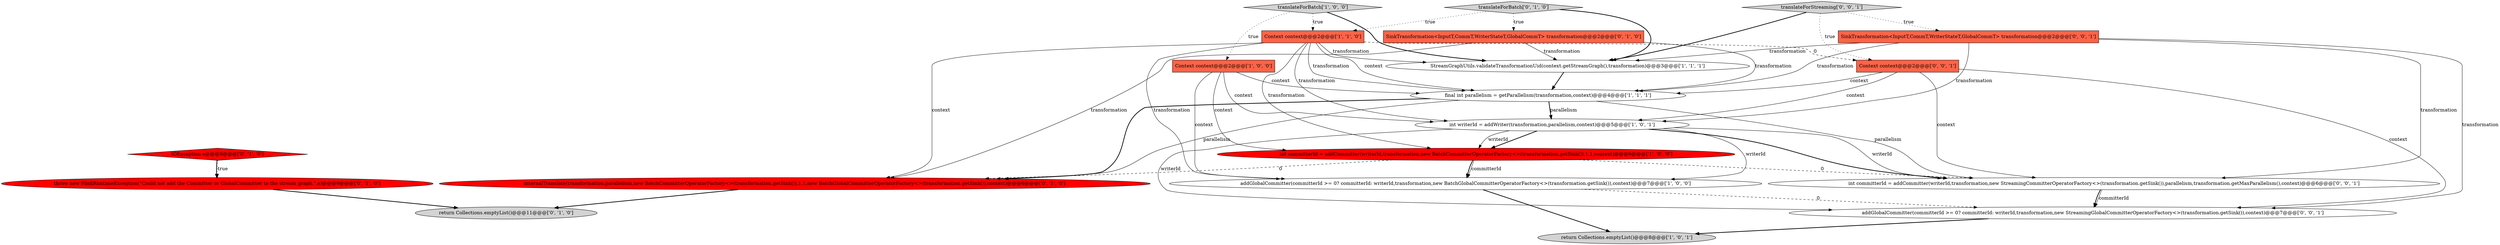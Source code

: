 digraph {
10 [style = filled, label = "IOException e@@@8@@@['0', '1', '0']", fillcolor = red, shape = diamond image = "AAA1AAABBB2BBB"];
19 [style = filled, label = "translateForStreaming['0', '0', '1']", fillcolor = lightgray, shape = diamond image = "AAA0AAABBB3BBB"];
15 [style = filled, label = "SinkTransformation<InputT,CommT,WriterStateT,GlobalCommT> transformation@@@2@@@['0', '0', '1']", fillcolor = tomato, shape = box image = "AAA0AAABBB3BBB"];
17 [style = filled, label = "Context context@@@2@@@['0', '0', '1']", fillcolor = tomato, shape = box image = "AAA0AAABBB3BBB"];
18 [style = filled, label = "addGlobalCommitter(committerId >= 0? committerId: writerId,transformation,new StreamingGlobalCommitterOperatorFactory<>(transformation.getSink()),context)@@@7@@@['0', '0', '1']", fillcolor = white, shape = ellipse image = "AAA0AAABBB3BBB"];
1 [style = filled, label = "translateForBatch['1', '0', '0']", fillcolor = lightgray, shape = diamond image = "AAA0AAABBB1BBB"];
8 [style = filled, label = "return Collections.emptyList()@@@8@@@['1', '0', '1']", fillcolor = lightgray, shape = ellipse image = "AAA0AAABBB1BBB"];
5 [style = filled, label = "int writerId = addWriter(transformation,parallelism,context)@@@5@@@['1', '0', '1']", fillcolor = white, shape = ellipse image = "AAA0AAABBB1BBB"];
11 [style = filled, label = "return Collections.emptyList()@@@11@@@['0', '1', '0']", fillcolor = lightgray, shape = ellipse image = "AAA0AAABBB2BBB"];
12 [style = filled, label = "internalTranslate(transformation,parallelism,new BatchCommitterOperatorFactory<>(transformation.getSink()),1,1,new BatchGlobalCommitterOperatorFactory<>(transformation.getSink()),context)@@@6@@@['0', '1', '0']", fillcolor = red, shape = ellipse image = "AAA1AAABBB2BBB"];
16 [style = filled, label = "int committerId = addCommitter(writerId,transformation,new StreamingCommitterOperatorFactory<>(transformation.getSink()),parallelism,transformation.getMaxParallelism(),context)@@@6@@@['0', '0', '1']", fillcolor = white, shape = ellipse image = "AAA0AAABBB3BBB"];
3 [style = filled, label = "addGlobalCommitter(committerId >= 0? committerId: writerId,transformation,new BatchGlobalCommitterOperatorFactory<>(transformation.getSink()),context)@@@7@@@['1', '0', '0']", fillcolor = white, shape = ellipse image = "AAA0AAABBB1BBB"];
4 [style = filled, label = "int committerId = addCommitter(writerId,transformation,new BatchCommitterOperatorFactory<>(transformation.getSink()),1,1,context)@@@6@@@['1', '0', '0']", fillcolor = red, shape = ellipse image = "AAA1AAABBB1BBB"];
9 [style = filled, label = "SinkTransformation<InputT,CommT,WriterStateT,GlobalCommT> transformation@@@2@@@['0', '1', '0']", fillcolor = tomato, shape = box image = "AAA0AAABBB2BBB"];
6 [style = filled, label = "Context context@@@2@@@['1', '1', '0']", fillcolor = tomato, shape = box image = "AAA0AAABBB1BBB"];
13 [style = filled, label = "throw new FlinkRuntimeException(\"Could not add the Committer or GlobalCommitter to the stream graph.\",e)@@@9@@@['0', '1', '0']", fillcolor = red, shape = ellipse image = "AAA1AAABBB2BBB"];
14 [style = filled, label = "translateForBatch['0', '1', '0']", fillcolor = lightgray, shape = diamond image = "AAA0AAABBB2BBB"];
2 [style = filled, label = "final int parallelism = getParallelism(transformation,context)@@@4@@@['1', '1', '1']", fillcolor = white, shape = ellipse image = "AAA0AAABBB1BBB"];
0 [style = filled, label = "Context context@@@2@@@['1', '0', '0']", fillcolor = tomato, shape = box image = "AAA0AAABBB1BBB"];
7 [style = filled, label = "StreamGraphUtils.validateTransformationUid(context.getStreamGraph(),transformation)@@@3@@@['1', '1', '1']", fillcolor = white, shape = ellipse image = "AAA0AAABBB1BBB"];
4->3 [style = bold, label=""];
15->16 [style = solid, label="transformation"];
0->3 [style = solid, label="context"];
4->3 [style = solid, label="committerId"];
17->18 [style = solid, label="context"];
2->5 [style = bold, label=""];
16->18 [style = bold, label=""];
2->5 [style = solid, label="parallelism"];
4->16 [style = dashed, label="0"];
0->5 [style = solid, label="context"];
19->17 [style = dotted, label="true"];
3->18 [style = dashed, label="0"];
12->11 [style = bold, label=""];
2->16 [style = solid, label="parallelism"];
6->17 [style = dashed, label="0"];
19->15 [style = dotted, label="true"];
6->12 [style = solid, label="context"];
0->2 [style = solid, label="context"];
17->2 [style = solid, label="context"];
5->16 [style = solid, label="writerId"];
1->7 [style = bold, label=""];
13->11 [style = bold, label=""];
6->5 [style = solid, label="transformation"];
17->16 [style = solid, label="context"];
2->12 [style = bold, label=""];
0->4 [style = solid, label="context"];
14->7 [style = bold, label=""];
4->12 [style = dashed, label="0"];
9->7 [style = solid, label="transformation"];
5->16 [style = bold, label=""];
15->5 [style = solid, label="transformation"];
6->3 [style = solid, label="transformation"];
5->18 [style = solid, label="writerId"];
15->18 [style = solid, label="transformation"];
16->18 [style = solid, label="committerId"];
6->2 [style = solid, label="context"];
2->12 [style = solid, label="parallelism"];
10->13 [style = bold, label=""];
10->13 [style = dotted, label="true"];
17->5 [style = solid, label="context"];
6->2 [style = solid, label="transformation"];
7->2 [style = bold, label=""];
3->8 [style = bold, label=""];
5->4 [style = bold, label=""];
15->7 [style = solid, label="transformation"];
6->4 [style = solid, label="transformation"];
9->12 [style = solid, label="transformation"];
1->6 [style = dotted, label="true"];
18->8 [style = bold, label=""];
1->0 [style = dotted, label="true"];
14->9 [style = dotted, label="true"];
9->2 [style = solid, label="transformation"];
5->4 [style = solid, label="writerId"];
6->7 [style = solid, label="transformation"];
19->7 [style = bold, label=""];
15->2 [style = solid, label="transformation"];
5->3 [style = solid, label="writerId"];
14->6 [style = dotted, label="true"];
}
